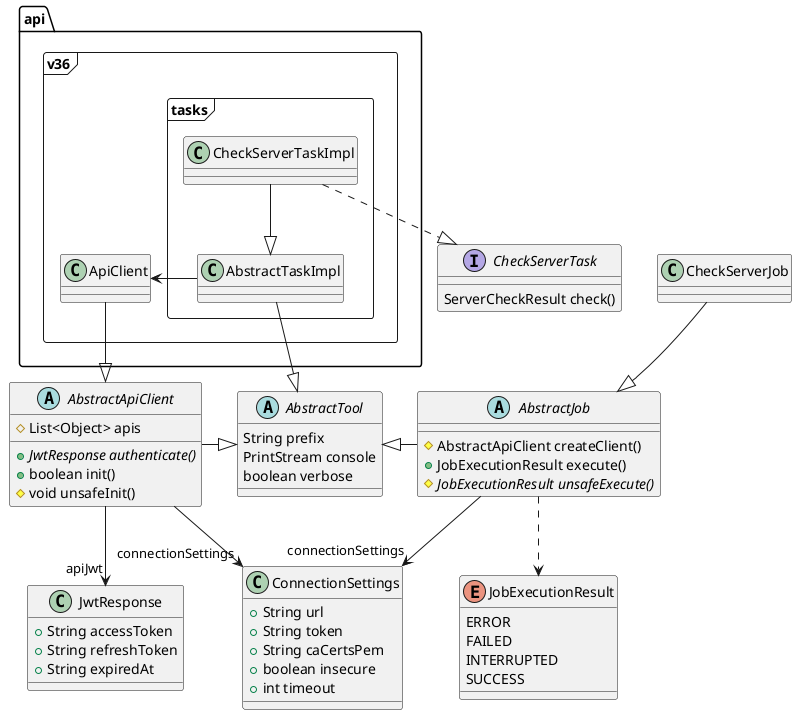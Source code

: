 @startuml
class ConnectionSettings {
    +String url
    +String token
    +String caCertsPem
    +boolean insecure
    +int timeout
}

class JwtResponse {
    +String accessToken
    +String refreshToken
    +String expiredAt
}

abstract class AbstractTool {
    String prefix
    PrintStream console
    boolean verbose
}

enum JobExecutionResult {
    ERROR
    FAILED
    INTERRUPTED
    SUCCESS
}

abstract class AbstractJob {
    # AbstractApiClient createClient()
    + JobExecutionResult execute()
    # {abstract} JobExecutionResult unsafeExecute()
}

AbstractJob -left-|> AbstractTool


class CheckServerJob {
}

CheckServerJob --|> AbstractJob

abstract class AbstractApiClient {
    # List<Object> apis
    + {abstract} JwtResponse authenticate()
    + boolean init()
    # void unsafeInit()
}

AbstractApiClient -right-|> AbstractTool

interface CheckServerTask {
    ServerCheckResult check()
}


package api.v36 <<Frame>> {
    class ApiClient

    package tasks <<Frame>> {
        class CheckServerTaskImpl
        CheckServerTaskImpl --|> AbstractTaskImpl
        CheckServerTaskImpl ..|> CheckServerTask

        class AbstractTaskImpl
        AbstractTaskImpl --|> AbstractTool
    }
}
ApiClient --|> AbstractApiClient
AbstractTaskImpl -left-> ApiClient

AbstractApiClient --> "apiJwt" JwtResponse
AbstractJob .down.> JobExecutionResult

AbstractApiClient --> "connectionSettings" ConnectionSettings
AbstractJob --> "connectionSettings" ConnectionSettings

@enduml
